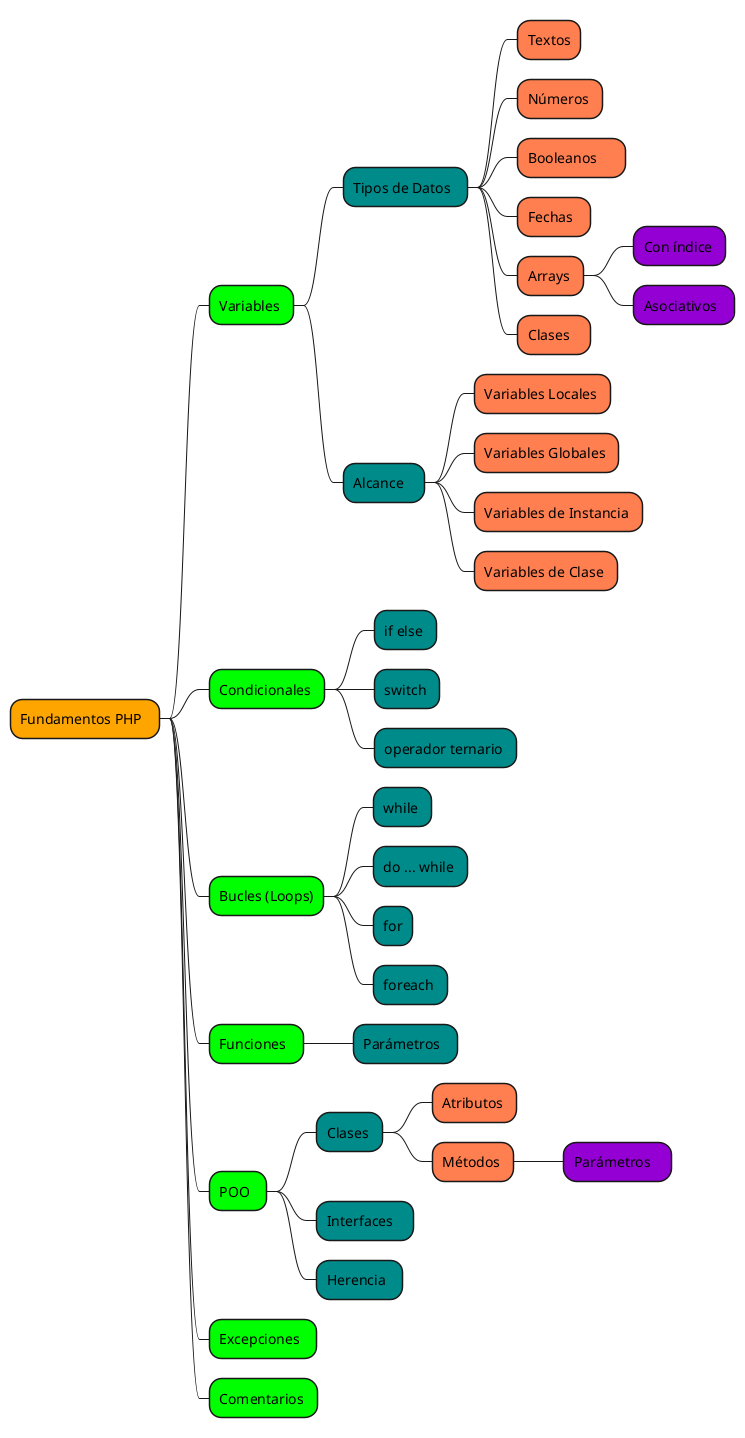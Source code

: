 @startmindmap 
*[#Orange] Fundamentos PHP  
**[#Lime] Variables 
***[#DarkCyan] Tipos de Datos  
****[#Coral] Textos
****[#Coral] Números 
****[#Coral] Booleanos     
****[#Coral] Fechas  
****[#Coral] Arrays 
*****[#DarkViolet] Con índice 
*****[#DarkViolet] Asociativos  
****[#Coral] Clases   
***[#DarkCyan] Alcance   
****[#Coral] Variables Locales 
****[#Coral] Variables Globales 
****[#Coral] Variables de Instancia 
****[#Coral] Variables de Clase 
**[#Lime] Condicionales 
***[#DarkCyan] if else 
***[#DarkCyan] switch 
***[#DarkCyan] operador ternario 
**[#Lime] Bucles (Loops)
***[#DarkCyan] while 
***[#DarkCyan] do ... while 
***[#DarkCyan] for
***[#DarkCyan] foreach 
**[#Lime] Funciones  
***[#DarkCyan] Parámetros  
**[#Lime] POO  
***[#DarkCyan] Clases 
****[#Coral] Atributos 
****[#Coral] Métodos 
*****[#DarkViolet] Parámetros   
***[#DarkCyan] Interfaces   
***[#DarkCyan] Herencia  
**[#Lime] Excepciones  
**[#Lime] Comentarios 
@endmindmap 
